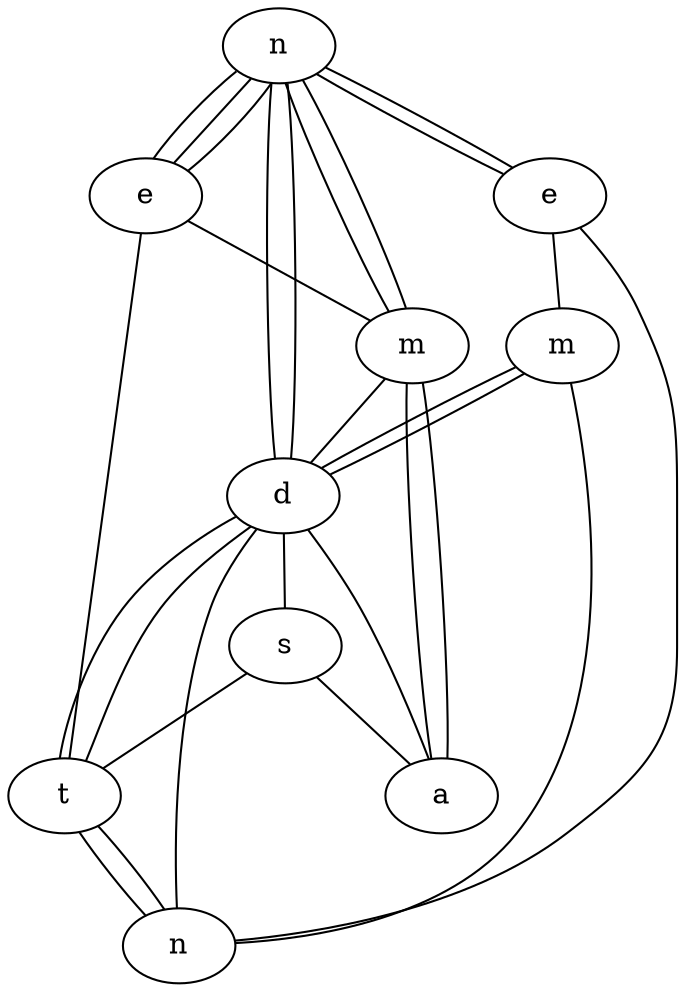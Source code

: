graph {
    1050233245 [label=n];
    2922322 [label=m];
    1053377398 [label=a];
    338250973 [label=e];
    799334159 [label=s];
    467853316 [label=t];
    931662101 [label=m];
    979022441 [label=n];
    801072033 [label=e];
    551116825 [label=d];
    931662101 -- 1050233245;
    931662101 -- 1053377398;
    1050233245 -- 338250973;
    799334159 -- 1053377398;
    551116825 -- 799334159;
    931662101 -- 1053377398;
    551116825 -- 1050233245;
    338250973 -- 2922322;
    799334159 -- 467853316;
    1050233245 -- 801072033;
    1050233245 -- 551116825;
    801072033 -- 1050233245;
    801072033 -- 931662101;
    979022441 -- 338250973;
    801072033 -- 467853316;
    1050233245 -- 338250973;
    551116825 -- 467853316;
    931662101 -- 551116825;
    1053377398 -- 551116825;
    467853316 -- 979022441;
    2922322 -- 979022441;
    1050233245 -- 931662101;
    551116825 -- 2922322;
    467853316 -- 551116825;
    801072033 -- 1050233245;
    467853316 -- 979022441;
    2922322 -- 551116825;
    551116825 -- 979022441;
}
